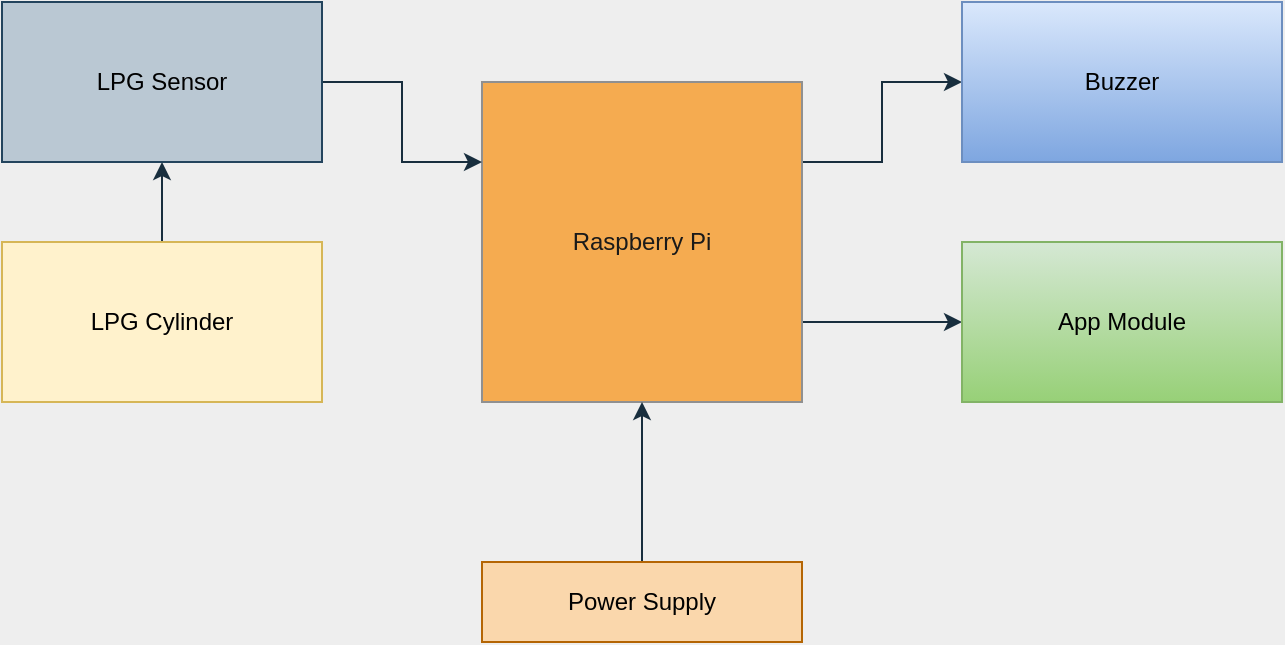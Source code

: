 <mxfile version="14.6.9" type="github">
  <diagram id="Osk1YYiJtgnBLB8U80HX" name="Page-1">
    <mxGraphModel dx="898" dy="511" grid="1" gridSize="10" guides="1" tooltips="1" connect="1" arrows="1" fold="1" page="1" pageScale="1" pageWidth="850" pageHeight="1100" background="#EEEEEE" math="0" shadow="0">
      <root>
        <mxCell id="0" />
        <mxCell id="1" parent="0" />
        <mxCell id="Rkvzg3gMLtkVywoUGGfo-9" style="edgeStyle=orthogonalEdgeStyle;rounded=0;orthogonalLoop=1;jettySize=auto;html=1;exitX=1;exitY=0.25;exitDx=0;exitDy=0;entryX=0;entryY=0.5;entryDx=0;entryDy=0;labelBackgroundColor=#EEEEEE;strokeColor=#182E3E;fontColor=#1A1A1A;" edge="1" parent="1" source="Rkvzg3gMLtkVywoUGGfo-1" target="Rkvzg3gMLtkVywoUGGfo-4">
          <mxGeometry relative="1" as="geometry" />
        </mxCell>
        <mxCell id="Rkvzg3gMLtkVywoUGGfo-10" style="edgeStyle=orthogonalEdgeStyle;rounded=0;orthogonalLoop=1;jettySize=auto;html=1;exitX=1;exitY=0.75;exitDx=0;exitDy=0;entryX=0;entryY=0.5;entryDx=0;entryDy=0;labelBackgroundColor=#EEEEEE;strokeColor=#182E3E;fontColor=#1A1A1A;" edge="1" parent="1" source="Rkvzg3gMLtkVywoUGGfo-1" target="Rkvzg3gMLtkVywoUGGfo-5">
          <mxGeometry relative="1" as="geometry" />
        </mxCell>
        <mxCell id="Rkvzg3gMLtkVywoUGGfo-1" value="Raspberry Pi" style="rounded=0;whiteSpace=wrap;html=1;fillColor=#F5AB50;strokeColor=#909090;fontColor=#1A1A1A;" vertex="1" parent="1">
          <mxGeometry x="320" y="200" width="160" height="160" as="geometry" />
        </mxCell>
        <mxCell id="Rkvzg3gMLtkVywoUGGfo-8" value="" style="edgeStyle=orthogonalEdgeStyle;rounded=0;orthogonalLoop=1;jettySize=auto;html=1;labelBackgroundColor=#EEEEEE;strokeColor=#182E3E;fontColor=#1A1A1A;" edge="1" parent="1" source="Rkvzg3gMLtkVywoUGGfo-2" target="Rkvzg3gMLtkVywoUGGfo-3">
          <mxGeometry relative="1" as="geometry" />
        </mxCell>
        <mxCell id="Rkvzg3gMLtkVywoUGGfo-2" value="LPG Cylinder" style="rounded=0;whiteSpace=wrap;html=1;fillColor=#fff2cc;strokeColor=#d6b656;" vertex="1" parent="1">
          <mxGeometry x="80" y="280" width="160" height="80" as="geometry" />
        </mxCell>
        <mxCell id="Rkvzg3gMLtkVywoUGGfo-7" style="edgeStyle=orthogonalEdgeStyle;rounded=0;orthogonalLoop=1;jettySize=auto;html=1;entryX=0;entryY=0.25;entryDx=0;entryDy=0;labelBackgroundColor=#EEEEEE;strokeColor=#182E3E;fontColor=#1A1A1A;" edge="1" parent="1" source="Rkvzg3gMLtkVywoUGGfo-3" target="Rkvzg3gMLtkVywoUGGfo-1">
          <mxGeometry relative="1" as="geometry" />
        </mxCell>
        <mxCell id="Rkvzg3gMLtkVywoUGGfo-3" value="LPG Sensor" style="rounded=0;whiteSpace=wrap;html=1;fillColor=#bac8d3;strokeColor=#23445d;" vertex="1" parent="1">
          <mxGeometry x="80" y="160" width="160" height="80" as="geometry" />
        </mxCell>
        <mxCell id="Rkvzg3gMLtkVywoUGGfo-4" value="Buzzer" style="rounded=0;whiteSpace=wrap;html=1;fillColor=#dae8fc;strokeColor=#6c8ebf;gradientColor=#7ea6e0;" vertex="1" parent="1">
          <mxGeometry x="560" y="160" width="160" height="80" as="geometry" />
        </mxCell>
        <mxCell id="Rkvzg3gMLtkVywoUGGfo-5" value="App Module" style="rounded=0;whiteSpace=wrap;html=1;fillColor=#d5e8d4;strokeColor=#82b366;gradientColor=#97d077;" vertex="1" parent="1">
          <mxGeometry x="560" y="280" width="160" height="80" as="geometry" />
        </mxCell>
        <mxCell id="Rkvzg3gMLtkVywoUGGfo-11" style="edgeStyle=orthogonalEdgeStyle;rounded=0;orthogonalLoop=1;jettySize=auto;html=1;exitX=0.5;exitY=0;exitDx=0;exitDy=0;entryX=0.5;entryY=1;entryDx=0;entryDy=0;labelBackgroundColor=#EEEEEE;strokeColor=#182E3E;fontColor=#1A1A1A;" edge="1" parent="1" source="Rkvzg3gMLtkVywoUGGfo-6" target="Rkvzg3gMLtkVywoUGGfo-1">
          <mxGeometry relative="1" as="geometry" />
        </mxCell>
        <mxCell id="Rkvzg3gMLtkVywoUGGfo-6" value="Power Supply" style="rounded=0;whiteSpace=wrap;html=1;fillColor=#fad7ac;strokeColor=#b46504;" vertex="1" parent="1">
          <mxGeometry x="320" y="440" width="160" height="40" as="geometry" />
        </mxCell>
      </root>
    </mxGraphModel>
  </diagram>
</mxfile>
